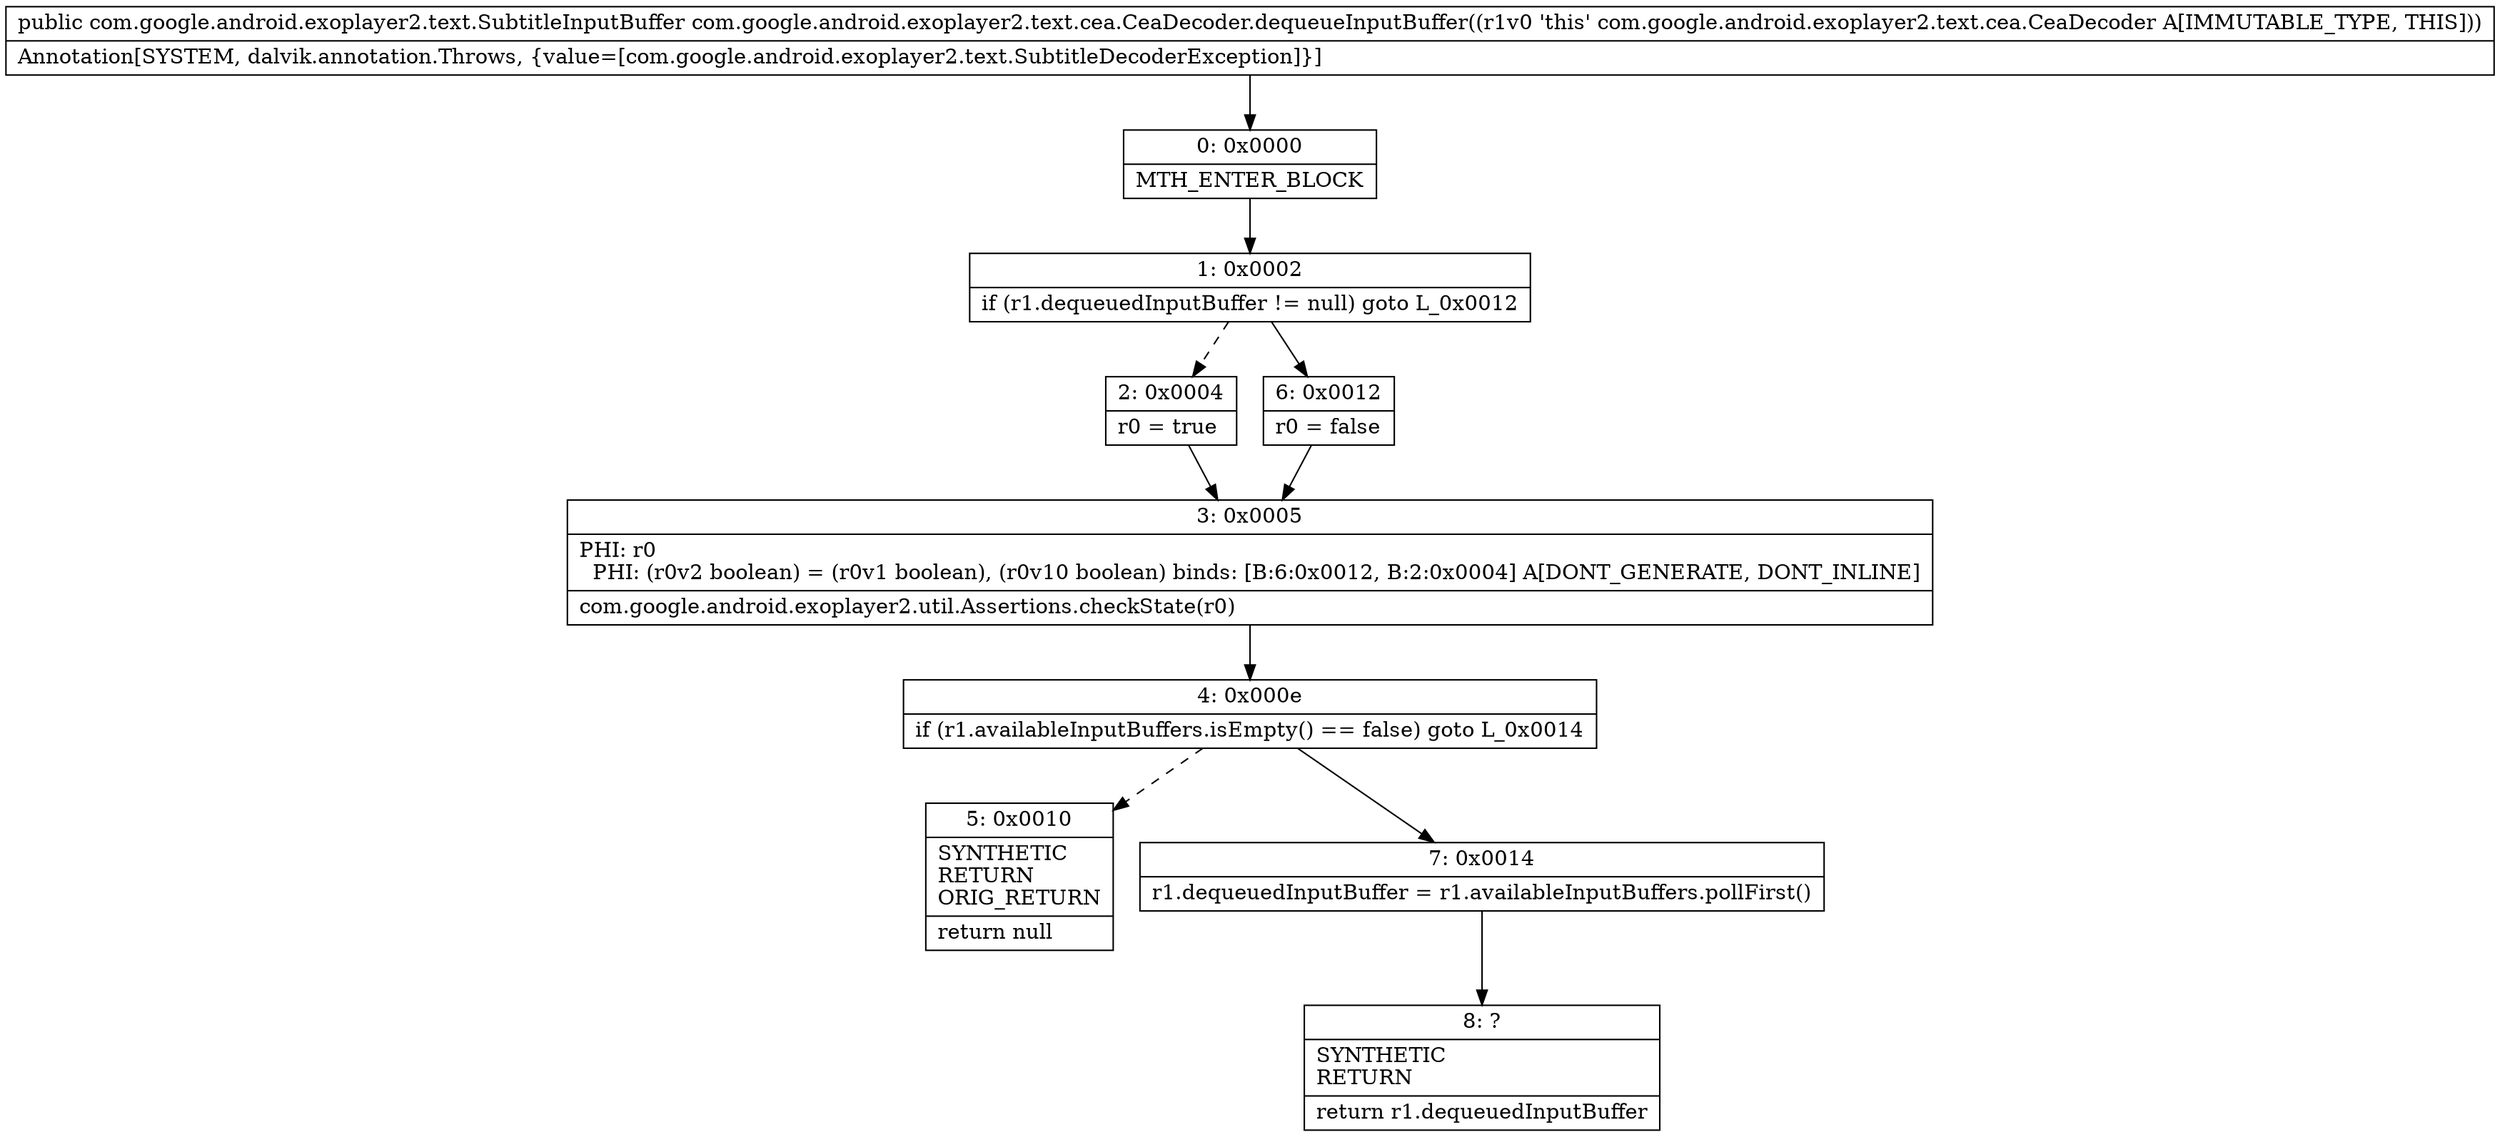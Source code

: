 digraph "CFG forcom.google.android.exoplayer2.text.cea.CeaDecoder.dequeueInputBuffer()Lcom\/google\/android\/exoplayer2\/text\/SubtitleInputBuffer;" {
Node_0 [shape=record,label="{0\:\ 0x0000|MTH_ENTER_BLOCK\l}"];
Node_1 [shape=record,label="{1\:\ 0x0002|if (r1.dequeuedInputBuffer != null) goto L_0x0012\l}"];
Node_2 [shape=record,label="{2\:\ 0x0004|r0 = true\l}"];
Node_3 [shape=record,label="{3\:\ 0x0005|PHI: r0 \l  PHI: (r0v2 boolean) = (r0v1 boolean), (r0v10 boolean) binds: [B:6:0x0012, B:2:0x0004] A[DONT_GENERATE, DONT_INLINE]\l|com.google.android.exoplayer2.util.Assertions.checkState(r0)\l}"];
Node_4 [shape=record,label="{4\:\ 0x000e|if (r1.availableInputBuffers.isEmpty() == false) goto L_0x0014\l}"];
Node_5 [shape=record,label="{5\:\ 0x0010|SYNTHETIC\lRETURN\lORIG_RETURN\l|return null\l}"];
Node_6 [shape=record,label="{6\:\ 0x0012|r0 = false\l}"];
Node_7 [shape=record,label="{7\:\ 0x0014|r1.dequeuedInputBuffer = r1.availableInputBuffers.pollFirst()\l}"];
Node_8 [shape=record,label="{8\:\ ?|SYNTHETIC\lRETURN\l|return r1.dequeuedInputBuffer\l}"];
MethodNode[shape=record,label="{public com.google.android.exoplayer2.text.SubtitleInputBuffer com.google.android.exoplayer2.text.cea.CeaDecoder.dequeueInputBuffer((r1v0 'this' com.google.android.exoplayer2.text.cea.CeaDecoder A[IMMUTABLE_TYPE, THIS]))  | Annotation[SYSTEM, dalvik.annotation.Throws, \{value=[com.google.android.exoplayer2.text.SubtitleDecoderException]\}]\l}"];
MethodNode -> Node_0;
Node_0 -> Node_1;
Node_1 -> Node_2[style=dashed];
Node_1 -> Node_6;
Node_2 -> Node_3;
Node_3 -> Node_4;
Node_4 -> Node_5[style=dashed];
Node_4 -> Node_7;
Node_6 -> Node_3;
Node_7 -> Node_8;
}

